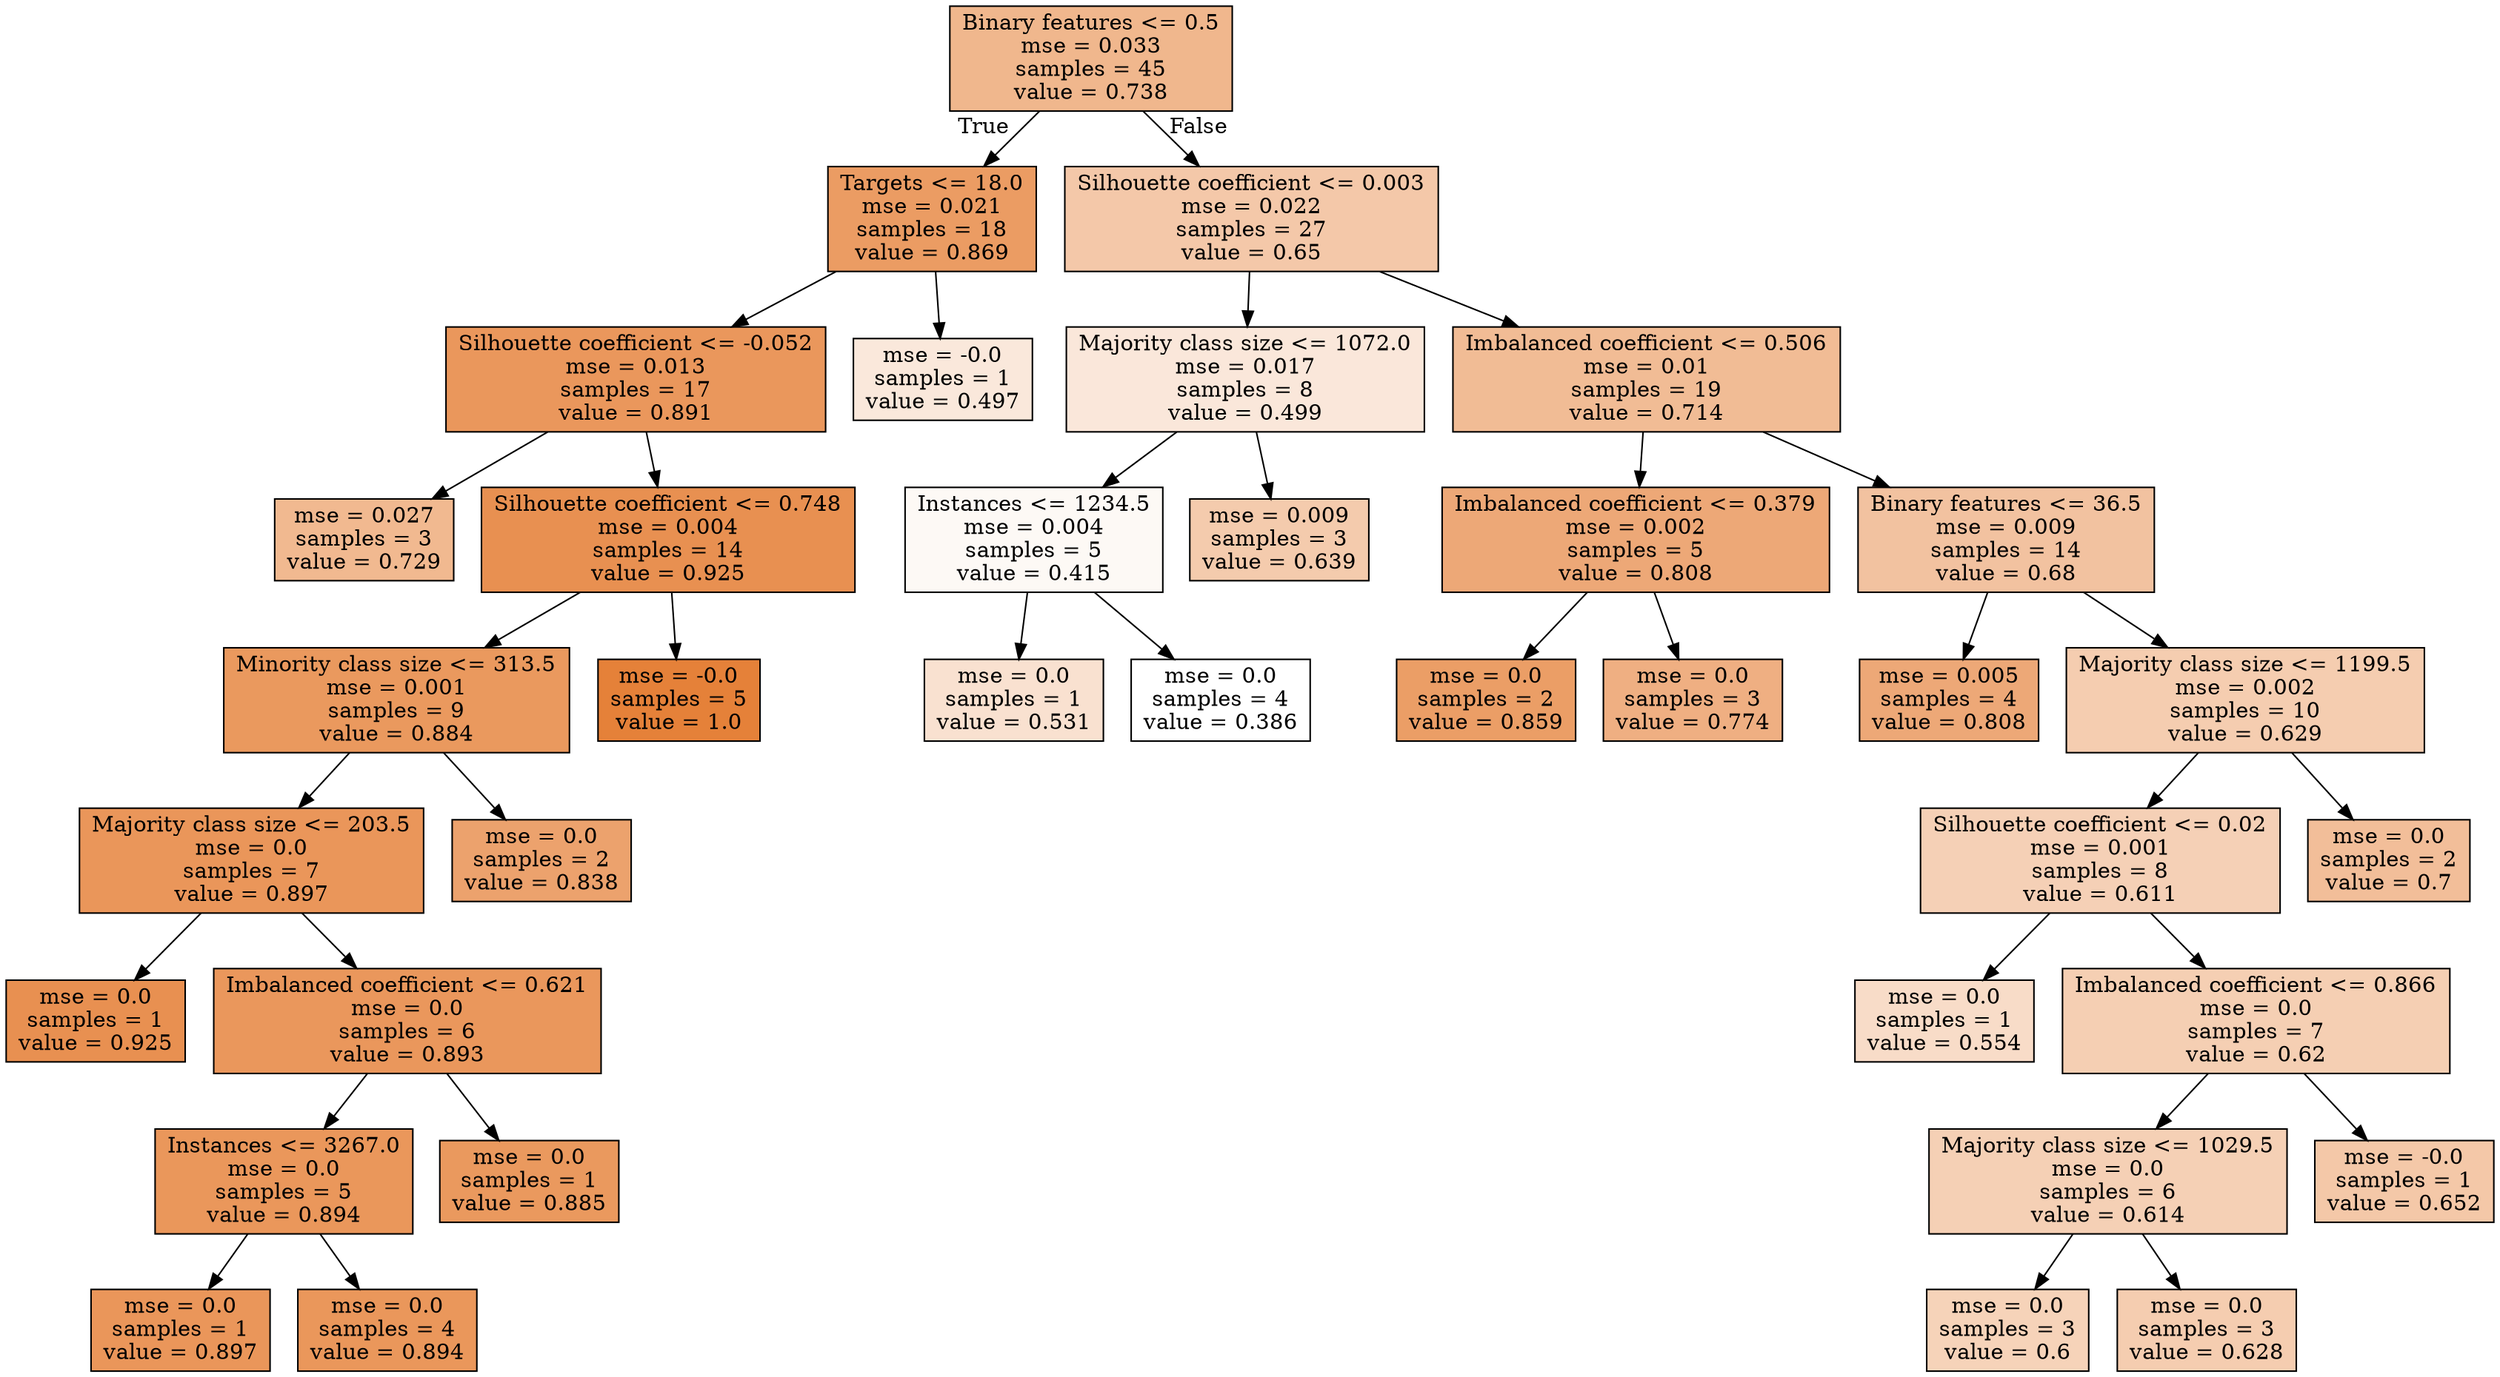 digraph Tree {
node [shape=box, style="filled", color="black"] ;
0 [label="Binary features <= 0.5\nmse = 0.033\nsamples = 45\nvalue = 0.738", fillcolor="#e5813992"] ;
1 [label="Targets <= 18.0\nmse = 0.021\nsamples = 18\nvalue = 0.869", fillcolor="#e58139c9"] ;
0 -> 1 [labeldistance=2.5, labelangle=45, headlabel="True"] ;
2 [label="Silhouette coefficient <= -0.052\nmse = 0.013\nsamples = 17\nvalue = 0.891", fillcolor="#e58139d2"] ;
1 -> 2 ;
3 [label="mse = 0.027\nsamples = 3\nvalue = 0.729", fillcolor="#e581398e"] ;
2 -> 3 ;
4 [label="Silhouette coefficient <= 0.748\nmse = 0.004\nsamples = 14\nvalue = 0.925", fillcolor="#e58139e0"] ;
2 -> 4 ;
5 [label="Minority class size <= 313.5\nmse = 0.001\nsamples = 9\nvalue = 0.884", fillcolor="#e58139cf"] ;
4 -> 5 ;
6 [label="Majority class size <= 203.5\nmse = 0.0\nsamples = 7\nvalue = 0.897", fillcolor="#e58139d4"] ;
5 -> 6 ;
7 [label="mse = 0.0\nsamples = 1\nvalue = 0.925", fillcolor="#e58139e0"] ;
6 -> 7 ;
8 [label="Imbalanced coefficient <= 0.621\nmse = 0.0\nsamples = 6\nvalue = 0.893", fillcolor="#e58139d2"] ;
6 -> 8 ;
9 [label="Instances <= 3267.0\nmse = 0.0\nsamples = 5\nvalue = 0.894", fillcolor="#e58139d3"] ;
8 -> 9 ;
10 [label="mse = 0.0\nsamples = 1\nvalue = 0.897", fillcolor="#e58139d4"] ;
9 -> 10 ;
11 [label="mse = 0.0\nsamples = 4\nvalue = 0.894", fillcolor="#e58139d3"] ;
9 -> 11 ;
12 [label="mse = 0.0\nsamples = 1\nvalue = 0.885", fillcolor="#e58139cf"] ;
8 -> 12 ;
13 [label="mse = 0.0\nsamples = 2\nvalue = 0.838", fillcolor="#e58139bc"] ;
5 -> 13 ;
14 [label="mse = -0.0\nsamples = 5\nvalue = 1.0", fillcolor="#e58139ff"] ;
4 -> 14 ;
15 [label="mse = -0.0\nsamples = 1\nvalue = 0.497", fillcolor="#e581392e"] ;
1 -> 15 ;
16 [label="Silhouette coefficient <= 0.003\nmse = 0.022\nsamples = 27\nvalue = 0.65", fillcolor="#e581396e"] ;
0 -> 16 [labeldistance=2.5, labelangle=-45, headlabel="False"] ;
17 [label="Majority class size <= 1072.0\nmse = 0.017\nsamples = 8\nvalue = 0.499", fillcolor="#e581392f"] ;
16 -> 17 ;
18 [label="Instances <= 1234.5\nmse = 0.004\nsamples = 5\nvalue = 0.415", fillcolor="#e581390c"] ;
17 -> 18 ;
19 [label="mse = 0.0\nsamples = 1\nvalue = 0.531", fillcolor="#e581393c"] ;
18 -> 19 ;
20 [label="mse = 0.0\nsamples = 4\nvalue = 0.386", fillcolor="#e5813900"] ;
18 -> 20 ;
21 [label="mse = 0.009\nsamples = 3\nvalue = 0.639", fillcolor="#e5813969"] ;
17 -> 21 ;
22 [label="Imbalanced coefficient <= 0.506\nmse = 0.01\nsamples = 19\nvalue = 0.714", fillcolor="#e5813988"] ;
16 -> 22 ;
23 [label="Imbalanced coefficient <= 0.379\nmse = 0.002\nsamples = 5\nvalue = 0.808", fillcolor="#e58139af"] ;
22 -> 23 ;
24 [label="mse = 0.0\nsamples = 2\nvalue = 0.859", fillcolor="#e58139c4"] ;
23 -> 24 ;
25 [label="mse = 0.0\nsamples = 3\nvalue = 0.774", fillcolor="#e58139a1"] ;
23 -> 25 ;
26 [label="Binary features <= 36.5\nmse = 0.009\nsamples = 14\nvalue = 0.68", fillcolor="#e581397a"] ;
22 -> 26 ;
27 [label="mse = 0.005\nsamples = 4\nvalue = 0.808", fillcolor="#e58139af"] ;
26 -> 27 ;
28 [label="Majority class size <= 1199.5\nmse = 0.002\nsamples = 10\nvalue = 0.629", fillcolor="#e5813965"] ;
26 -> 28 ;
29 [label="Silhouette coefficient <= 0.02\nmse = 0.001\nsamples = 8\nvalue = 0.611", fillcolor="#e581395e"] ;
28 -> 29 ;
30 [label="mse = 0.0\nsamples = 1\nvalue = 0.554", fillcolor="#e5813946"] ;
29 -> 30 ;
31 [label="Imbalanced coefficient <= 0.866\nmse = 0.0\nsamples = 7\nvalue = 0.62", fillcolor="#e5813961"] ;
29 -> 31 ;
32 [label="Majority class size <= 1029.5\nmse = 0.0\nsamples = 6\nvalue = 0.614", fillcolor="#e581395f"] ;
31 -> 32 ;
33 [label="mse = 0.0\nsamples = 3\nvalue = 0.6", fillcolor="#e5813959"] ;
32 -> 33 ;
34 [label="mse = 0.0\nsamples = 3\nvalue = 0.628", fillcolor="#e5813965"] ;
32 -> 34 ;
35 [label="mse = -0.0\nsamples = 1\nvalue = 0.652", fillcolor="#e581396f"] ;
31 -> 35 ;
36 [label="mse = 0.0\nsamples = 2\nvalue = 0.7", fillcolor="#e5813983"] ;
28 -> 36 ;
}
